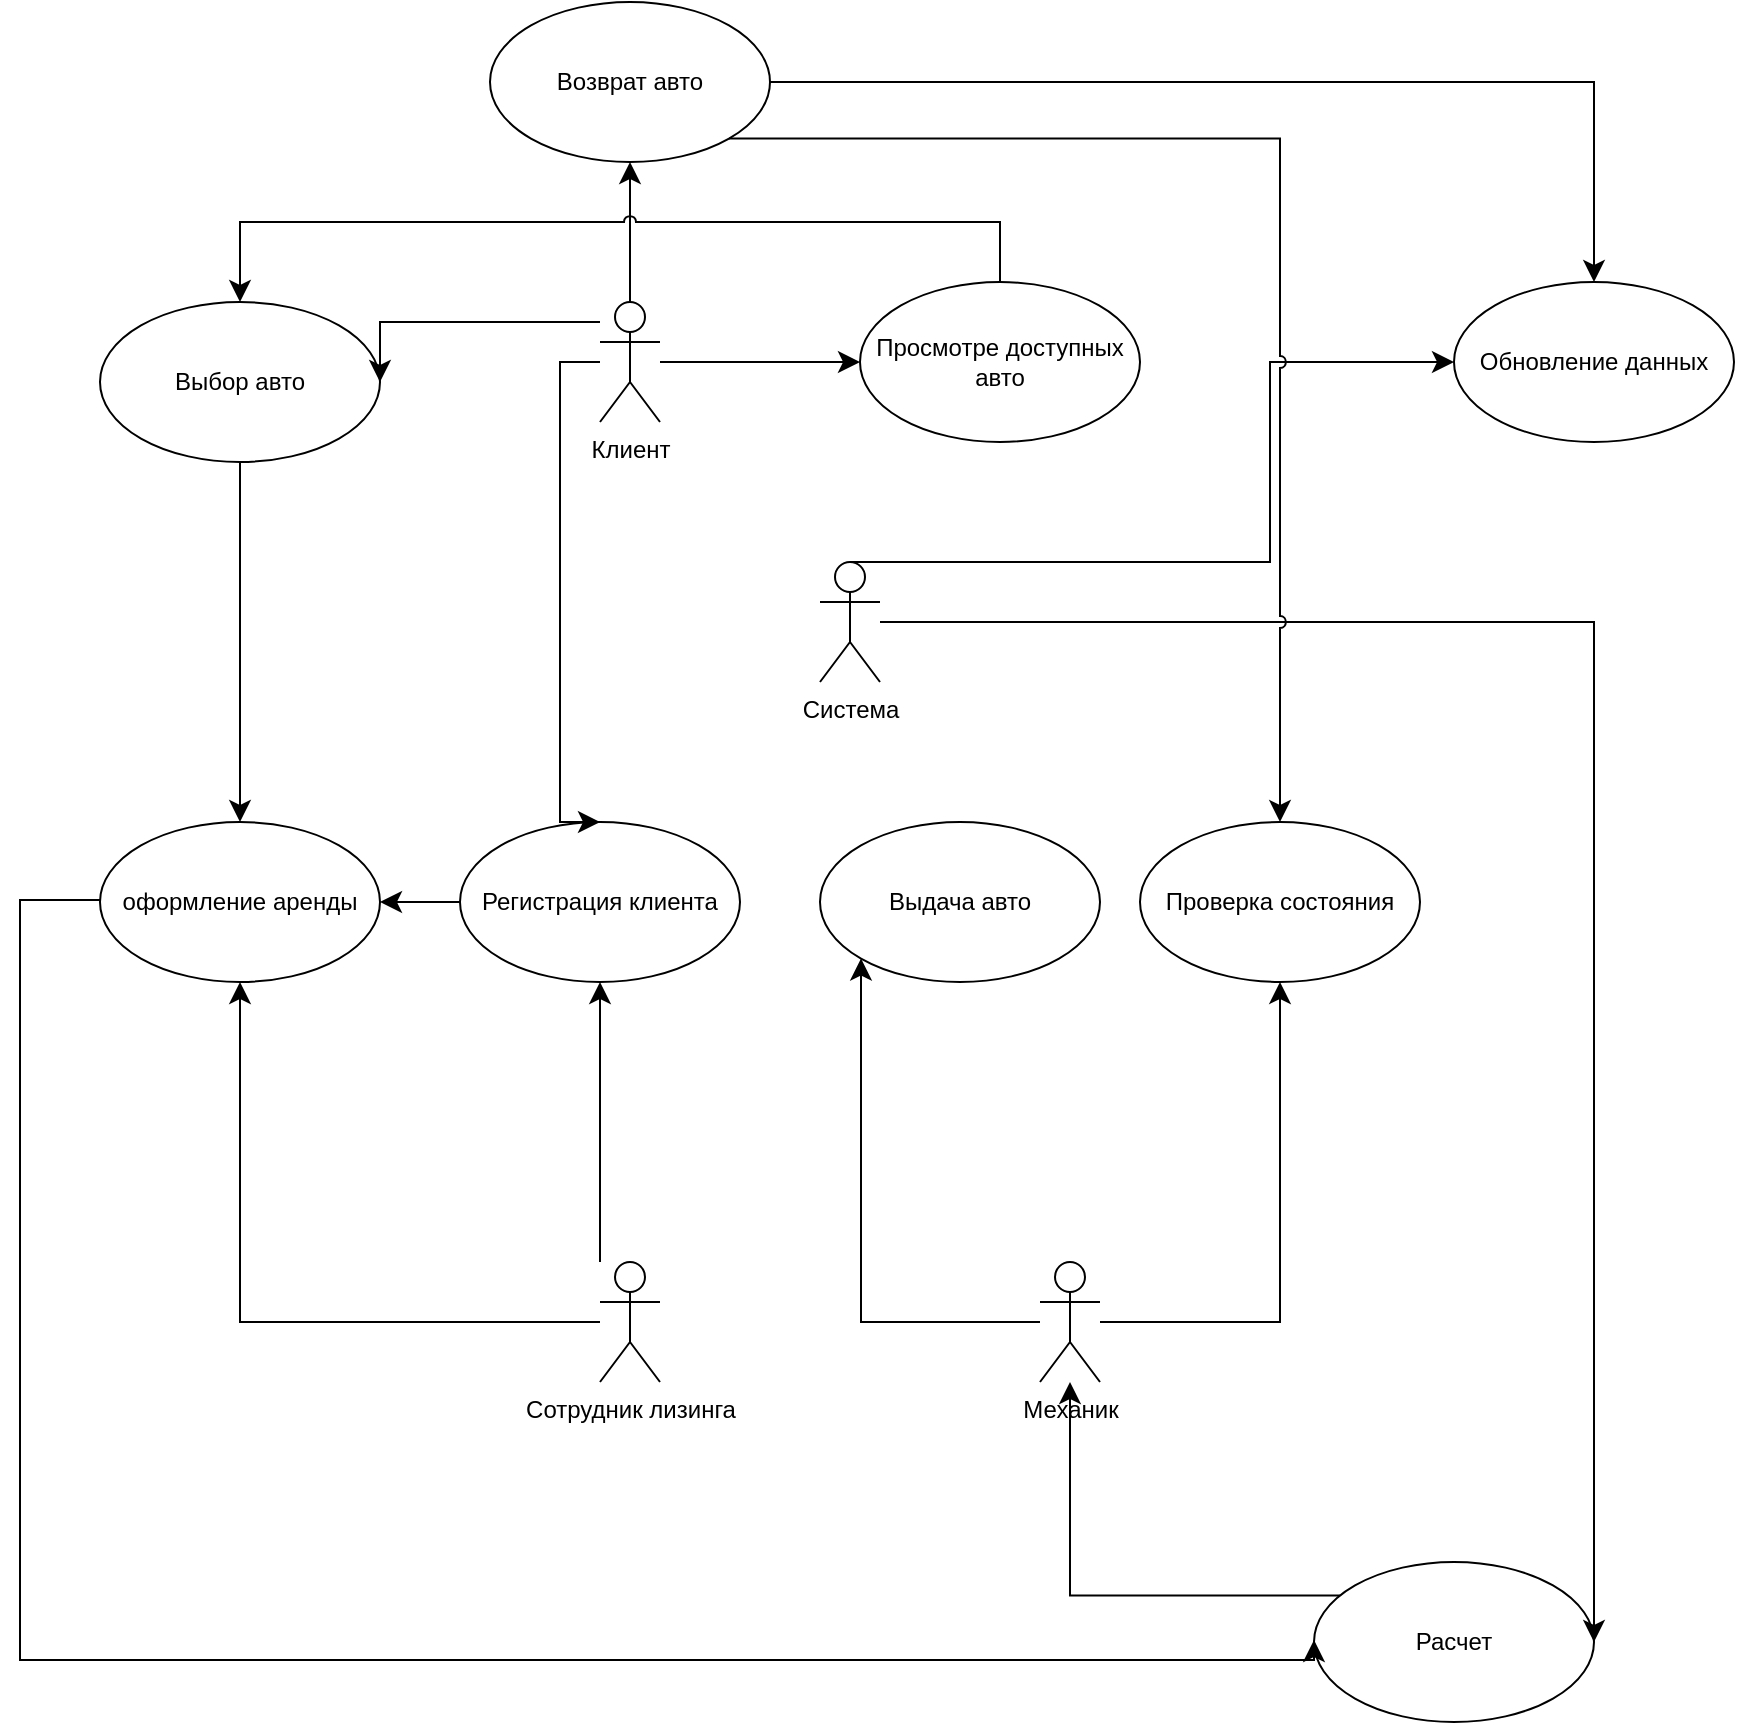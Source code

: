 <mxfile version="24.8.4">
  <diagram name="Страница — 1" id="AXk9JAK60QHgBCtI9MWh">
    <mxGraphModel dx="1687" dy="918" grid="1" gridSize="10" guides="1" tooltips="1" connect="1" arrows="1" fold="1" page="1" pageScale="1" pageWidth="1654" pageHeight="2336" math="0" shadow="0">
      <root>
        <mxCell id="0" />
        <mxCell id="1" parent="0" />
        <mxCell id="68QdZSAuThLKgnhkQhWJ-31" value="Клиент" style="shape=umlActor;verticalLabelPosition=bottom;verticalAlign=top;html=1;outlineConnect=0;" vertex="1" parent="1">
          <mxGeometry x="330" y="160" width="30" height="60" as="geometry" />
        </mxCell>
        <mxCell id="68QdZSAuThLKgnhkQhWJ-32" value="Сотрудник лизинга" style="shape=umlActor;verticalLabelPosition=bottom;verticalAlign=top;html=1;outlineConnect=0;" vertex="1" parent="1">
          <mxGeometry x="330" y="640" width="30" height="60" as="geometry" />
        </mxCell>
        <mxCell id="68QdZSAuThLKgnhkQhWJ-34" value="Выбор авто" style="ellipse;whiteSpace=wrap;html=1;" vertex="1" parent="1">
          <mxGeometry x="80" y="160" width="140" height="80" as="geometry" />
        </mxCell>
        <mxCell id="68QdZSAuThLKgnhkQhWJ-35" value="Регистрация клиента" style="ellipse;whiteSpace=wrap;html=1;" vertex="1" parent="1">
          <mxGeometry x="260" y="420" width="140" height="80" as="geometry" />
        </mxCell>
        <mxCell id="68QdZSAuThLKgnhkQhWJ-36" value="Просмотре доступных авто" style="ellipse;whiteSpace=wrap;html=1;" vertex="1" parent="1">
          <mxGeometry x="460" y="150" width="140" height="80" as="geometry" />
        </mxCell>
        <mxCell id="68QdZSAuThLKgnhkQhWJ-37" value="Возврат авто" style="ellipse;whiteSpace=wrap;html=1;" vertex="1" parent="1">
          <mxGeometry x="275" y="10" width="140" height="80" as="geometry" />
        </mxCell>
        <mxCell id="68QdZSAuThLKgnhkQhWJ-38" value="оформление аренды" style="ellipse;whiteSpace=wrap;html=1;" vertex="1" parent="1">
          <mxGeometry x="80" y="420" width="140" height="80" as="geometry" />
        </mxCell>
        <mxCell id="68QdZSAuThLKgnhkQhWJ-39" value="Выдача авто" style="ellipse;whiteSpace=wrap;html=1;" vertex="1" parent="1">
          <mxGeometry x="440" y="420" width="140" height="80" as="geometry" />
        </mxCell>
        <mxCell id="68QdZSAuThLKgnhkQhWJ-40" value="Проверка состояния" style="ellipse;whiteSpace=wrap;html=1;" vertex="1" parent="1">
          <mxGeometry x="600" y="420" width="140" height="80" as="geometry" />
        </mxCell>
        <mxCell id="68QdZSAuThLKgnhkQhWJ-41" value="Расчет" style="ellipse;whiteSpace=wrap;html=1;" vertex="1" parent="1">
          <mxGeometry x="687" y="790" width="140" height="80" as="geometry" />
        </mxCell>
        <mxCell id="68QdZSAuThLKgnhkQhWJ-42" value="Обновление данных" style="ellipse;whiteSpace=wrap;html=1;" vertex="1" parent="1">
          <mxGeometry x="757" y="150" width="140" height="80" as="geometry" />
        </mxCell>
        <mxCell id="68QdZSAuThLKgnhkQhWJ-43" value="Система" style="shape=umlActor;verticalLabelPosition=bottom;verticalAlign=top;html=1;outlineConnect=0;" vertex="1" parent="1">
          <mxGeometry x="440" y="290" width="30" height="60" as="geometry" />
        </mxCell>
        <mxCell id="68QdZSAuThLKgnhkQhWJ-44" value="" style="edgeStyle=segmentEdgeStyle;endArrow=classic;html=1;curved=0;rounded=0;endSize=8;startSize=8;entryX=0.5;entryY=1;entryDx=0;entryDy=0;" edge="1" parent="1" source="68QdZSAuThLKgnhkQhWJ-32" target="68QdZSAuThLKgnhkQhWJ-35">
          <mxGeometry width="50" height="50" relative="1" as="geometry">
            <mxPoint x="390" y="550" as="sourcePoint" />
            <mxPoint x="440" y="500" as="targetPoint" />
          </mxGeometry>
        </mxCell>
        <mxCell id="68QdZSAuThLKgnhkQhWJ-45" value="" style="edgeStyle=segmentEdgeStyle;endArrow=classic;html=1;curved=0;rounded=0;endSize=8;startSize=8;entryX=0.5;entryY=1;entryDx=0;entryDy=0;" edge="1" parent="1" source="68QdZSAuThLKgnhkQhWJ-32" target="68QdZSAuThLKgnhkQhWJ-38">
          <mxGeometry width="50" height="50" relative="1" as="geometry">
            <mxPoint x="160" y="650" as="sourcePoint" />
            <mxPoint x="210" y="600" as="targetPoint" />
          </mxGeometry>
        </mxCell>
        <mxCell id="68QdZSAuThLKgnhkQhWJ-46" value="" style="edgeStyle=segmentEdgeStyle;endArrow=classic;html=1;curved=0;rounded=0;endSize=8;startSize=8;entryX=0;entryY=1;entryDx=0;entryDy=0;" edge="1" parent="1" source="68QdZSAuThLKgnhkQhWJ-58" target="68QdZSAuThLKgnhkQhWJ-39">
          <mxGeometry width="50" height="50" relative="1" as="geometry">
            <mxPoint x="530" y="650" as="sourcePoint" />
            <mxPoint x="580" y="600" as="targetPoint" />
          </mxGeometry>
        </mxCell>
        <mxCell id="68QdZSAuThLKgnhkQhWJ-47" value="" style="edgeStyle=segmentEdgeStyle;endArrow=classic;html=1;curved=0;rounded=0;endSize=8;startSize=8;entryX=0.5;entryY=1;entryDx=0;entryDy=0;" edge="1" parent="1" source="68QdZSAuThLKgnhkQhWJ-58" target="68QdZSAuThLKgnhkQhWJ-40">
          <mxGeometry width="50" height="50" relative="1" as="geometry">
            <mxPoint x="560" y="700" as="sourcePoint" />
            <mxPoint x="610" y="650" as="targetPoint" />
          </mxGeometry>
        </mxCell>
        <mxCell id="68QdZSAuThLKgnhkQhWJ-48" value="" style="edgeStyle=segmentEdgeStyle;endArrow=classic;html=1;curved=0;rounded=0;endSize=8;startSize=8;entryX=0.5;entryY=0;entryDx=0;entryDy=0;" edge="1" parent="1" source="68QdZSAuThLKgnhkQhWJ-31" target="68QdZSAuThLKgnhkQhWJ-35">
          <mxGeometry width="50" height="50" relative="1" as="geometry">
            <mxPoint x="390" y="290" as="sourcePoint" />
            <mxPoint x="440" y="240" as="targetPoint" />
            <Array as="points">
              <mxPoint x="310" y="190" />
              <mxPoint x="310" y="420" />
            </Array>
          </mxGeometry>
        </mxCell>
        <mxCell id="68QdZSAuThLKgnhkQhWJ-49" value="" style="edgeStyle=segmentEdgeStyle;endArrow=classic;html=1;curved=0;rounded=0;endSize=8;startSize=8;entryX=0;entryY=0.5;entryDx=0;entryDy=0;" edge="1" parent="1" source="68QdZSAuThLKgnhkQhWJ-31" target="68QdZSAuThLKgnhkQhWJ-36">
          <mxGeometry width="50" height="50" relative="1" as="geometry">
            <mxPoint x="380" y="200" as="sourcePoint" />
            <mxPoint x="430" y="150" as="targetPoint" />
          </mxGeometry>
        </mxCell>
        <mxCell id="68QdZSAuThLKgnhkQhWJ-50" value="" style="edgeStyle=segmentEdgeStyle;endArrow=classic;html=1;curved=0;rounded=0;endSize=8;startSize=8;entryX=1;entryY=0.5;entryDx=0;entryDy=0;" edge="1" parent="1" source="68QdZSAuThLKgnhkQhWJ-31" target="68QdZSAuThLKgnhkQhWJ-34">
          <mxGeometry width="50" height="50" relative="1" as="geometry">
            <mxPoint x="225" y="170" as="sourcePoint" />
            <mxPoint x="275" y="120" as="targetPoint" />
            <Array as="points">
              <mxPoint x="220" y="170" />
            </Array>
          </mxGeometry>
        </mxCell>
        <mxCell id="68QdZSAuThLKgnhkQhWJ-51" value="" style="edgeStyle=segmentEdgeStyle;endArrow=classic;html=1;curved=0;rounded=0;endSize=8;startSize=8;entryX=0.5;entryY=1;entryDx=0;entryDy=0;" edge="1" parent="1" source="68QdZSAuThLKgnhkQhWJ-31" target="68QdZSAuThLKgnhkQhWJ-37">
          <mxGeometry width="50" height="50" relative="1" as="geometry">
            <mxPoint x="380" y="130" as="sourcePoint" />
            <mxPoint x="430" y="80" as="targetPoint" />
          </mxGeometry>
        </mxCell>
        <mxCell id="68QdZSAuThLKgnhkQhWJ-52" value="" style="edgeStyle=segmentEdgeStyle;endArrow=classic;html=1;curved=0;rounded=0;endSize=8;startSize=8;entryX=0;entryY=0.5;entryDx=0;entryDy=0;exitX=0.5;exitY=0;exitDx=0;exitDy=0;exitPerimeter=0;" edge="1" parent="1" source="68QdZSAuThLKgnhkQhWJ-43" target="68QdZSAuThLKgnhkQhWJ-42">
          <mxGeometry width="50" height="50" relative="1" as="geometry">
            <mxPoint x="720" y="340" as="sourcePoint" />
            <mxPoint x="770" y="290" as="targetPoint" />
            <Array as="points">
              <mxPoint x="665" y="190" />
            </Array>
          </mxGeometry>
        </mxCell>
        <mxCell id="68QdZSAuThLKgnhkQhWJ-53" value="" style="edgeStyle=segmentEdgeStyle;endArrow=classic;html=1;curved=0;rounded=0;endSize=8;startSize=8;entryX=1;entryY=0.5;entryDx=0;entryDy=0;" edge="1" parent="1" source="68QdZSAuThLKgnhkQhWJ-43" target="68QdZSAuThLKgnhkQhWJ-41">
          <mxGeometry width="50" height="50" relative="1" as="geometry">
            <mxPoint x="340" y="330" as="sourcePoint" />
            <mxPoint x="390" y="280" as="targetPoint" />
          </mxGeometry>
        </mxCell>
        <mxCell id="68QdZSAuThLKgnhkQhWJ-54" value="" style="edgeStyle=segmentEdgeStyle;endArrow=classic;html=1;curved=0;rounded=0;endSize=8;startSize=8;exitX=0;exitY=0.5;exitDx=0;exitDy=0;entryX=0;entryY=0.5;entryDx=0;entryDy=0;" edge="1" parent="1">
          <mxGeometry width="50" height="50" relative="1" as="geometry">
            <mxPoint x="80" y="459" as="sourcePoint" />
            <mxPoint x="687.0" y="829" as="targetPoint" />
            <Array as="points">
              <mxPoint x="40" y="459" />
              <mxPoint x="40" y="839" />
              <mxPoint x="687" y="839" />
            </Array>
          </mxGeometry>
        </mxCell>
        <mxCell id="68QdZSAuThLKgnhkQhWJ-55" value="" style="edgeStyle=segmentEdgeStyle;endArrow=classic;html=1;curved=0;rounded=0;endSize=8;startSize=8;exitX=1;exitY=0.5;exitDx=0;exitDy=0;entryX=0.5;entryY=0;entryDx=0;entryDy=0;" edge="1" parent="1" source="68QdZSAuThLKgnhkQhWJ-37" target="68QdZSAuThLKgnhkQhWJ-42">
          <mxGeometry width="50" height="50" relative="1" as="geometry">
            <mxPoint x="529.94" y="75" as="sourcePoint" />
            <mxPoint x="579.94" y="25" as="targetPoint" />
          </mxGeometry>
        </mxCell>
        <mxCell id="68QdZSAuThLKgnhkQhWJ-56" value="" style="edgeStyle=segmentEdgeStyle;endArrow=classic;html=1;curved=0;rounded=0;endSize=8;startSize=8;exitX=0;exitY=0.5;exitDx=0;exitDy=0;entryX=1;entryY=0.5;entryDx=0;entryDy=0;" edge="1" parent="1" source="68QdZSAuThLKgnhkQhWJ-35" target="68QdZSAuThLKgnhkQhWJ-38">
          <mxGeometry width="50" height="50" relative="1" as="geometry">
            <mxPoint x="190" y="370" as="sourcePoint" />
            <mxPoint x="240" y="320" as="targetPoint" />
          </mxGeometry>
        </mxCell>
        <mxCell id="68QdZSAuThLKgnhkQhWJ-57" value="" style="edgeStyle=segmentEdgeStyle;endArrow=classic;html=1;curved=0;rounded=0;endSize=8;startSize=8;exitX=1;exitY=1;exitDx=0;exitDy=0;entryX=0.5;entryY=0;entryDx=0;entryDy=0;jumpStyle=arc;" edge="1" parent="1" source="68QdZSAuThLKgnhkQhWJ-37" target="68QdZSAuThLKgnhkQhWJ-40">
          <mxGeometry width="50" height="50" relative="1" as="geometry">
            <mxPoint x="600" y="120" as="sourcePoint" />
            <mxPoint x="650" y="70" as="targetPoint" />
          </mxGeometry>
        </mxCell>
        <mxCell id="68QdZSAuThLKgnhkQhWJ-58" value="Механик" style="shape=umlActor;verticalLabelPosition=bottom;verticalAlign=top;html=1;outlineConnect=0;" vertex="1" parent="1">
          <mxGeometry x="550" y="640" width="30" height="60" as="geometry" />
        </mxCell>
        <mxCell id="68QdZSAuThLKgnhkQhWJ-60" value="" style="edgeStyle=segmentEdgeStyle;endArrow=classic;html=1;curved=0;rounded=0;endSize=8;startSize=8;exitX=0.093;exitY=0.209;exitDx=0;exitDy=0;exitPerimeter=0;" edge="1" parent="1" source="68QdZSAuThLKgnhkQhWJ-41" target="68QdZSAuThLKgnhkQhWJ-58">
          <mxGeometry width="50" height="50" relative="1" as="geometry">
            <mxPoint x="450" y="780" as="sourcePoint" />
            <mxPoint x="500" y="730" as="targetPoint" />
          </mxGeometry>
        </mxCell>
        <mxCell id="68QdZSAuThLKgnhkQhWJ-61" value="" style="edgeStyle=segmentEdgeStyle;endArrow=classic;html=1;curved=0;rounded=0;endSize=8;startSize=8;exitX=0.5;exitY=0;exitDx=0;exitDy=0;entryX=0.5;entryY=0;entryDx=0;entryDy=0;jumpStyle=arc;" edge="1" parent="1" source="68QdZSAuThLKgnhkQhWJ-36" target="68QdZSAuThLKgnhkQhWJ-34">
          <mxGeometry width="50" height="50" relative="1" as="geometry">
            <mxPoint x="520" y="130" as="sourcePoint" />
            <mxPoint x="570" y="80" as="targetPoint" />
            <Array as="points">
              <mxPoint x="530" y="120" />
              <mxPoint x="150" y="120" />
            </Array>
          </mxGeometry>
        </mxCell>
        <mxCell id="68QdZSAuThLKgnhkQhWJ-62" value="" style="edgeStyle=segmentEdgeStyle;endArrow=classic;html=1;curved=0;rounded=0;endSize=8;startSize=8;exitX=0.5;exitY=1;exitDx=0;exitDy=0;entryX=0.5;entryY=0;entryDx=0;entryDy=0;" edge="1" parent="1" source="68QdZSAuThLKgnhkQhWJ-34" target="68QdZSAuThLKgnhkQhWJ-38">
          <mxGeometry width="50" height="50" relative="1" as="geometry">
            <mxPoint x="270" y="440" as="sourcePoint" />
            <mxPoint x="320" y="390" as="targetPoint" />
          </mxGeometry>
        </mxCell>
      </root>
    </mxGraphModel>
  </diagram>
</mxfile>
